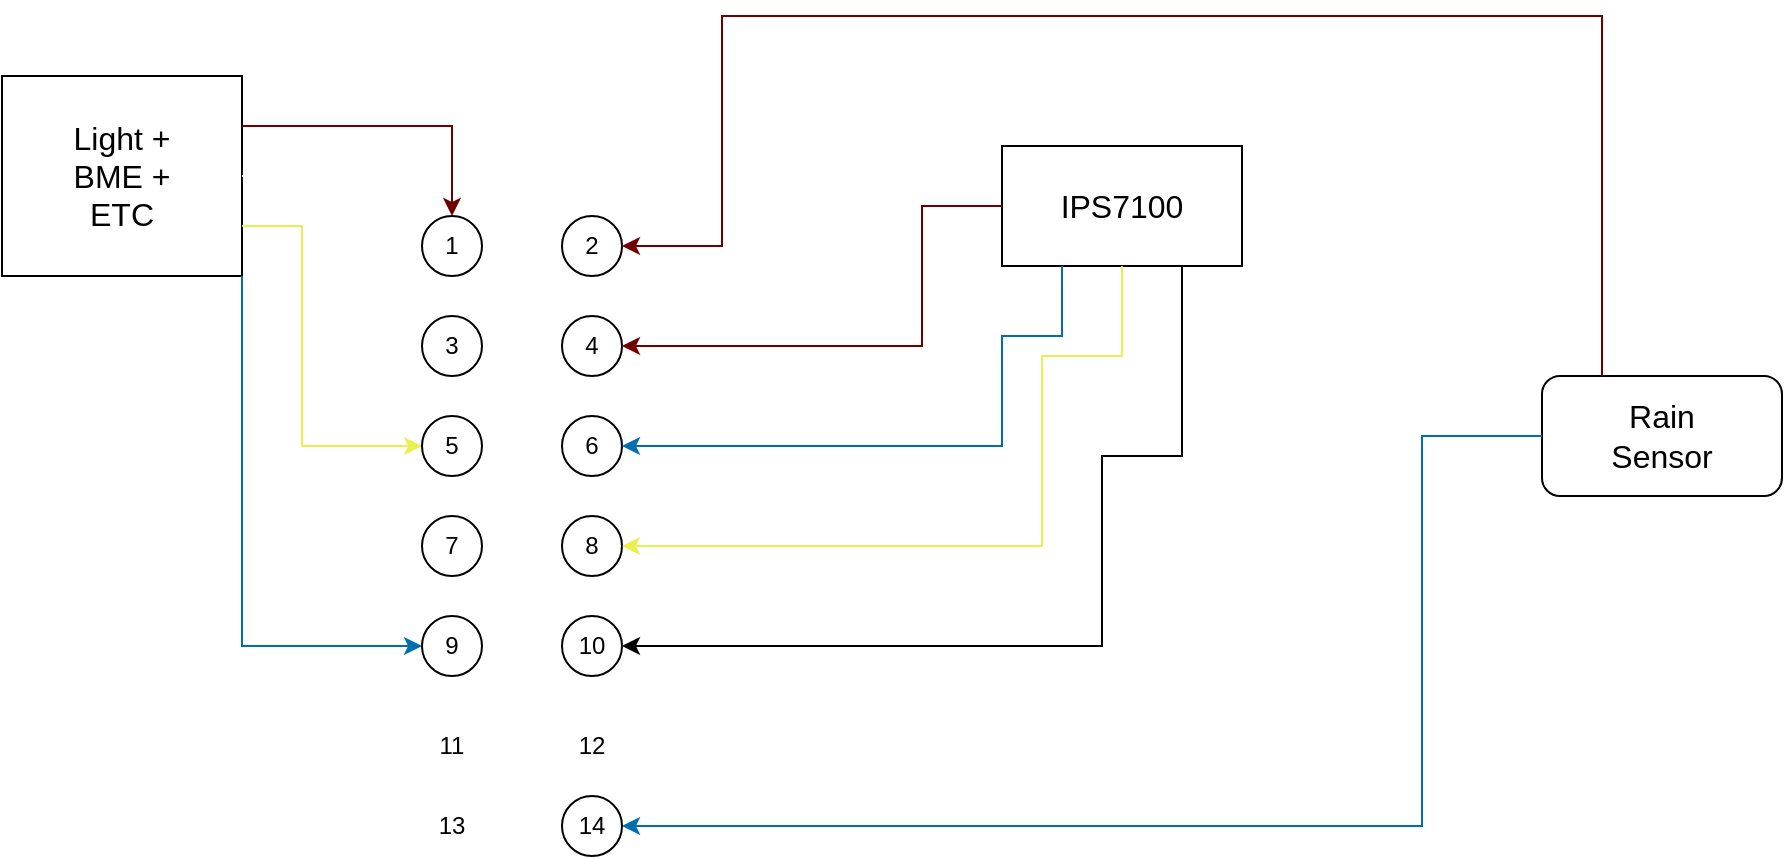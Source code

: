 <mxfile version="21.5.1" type="github">
  <diagram name="Page-1" id="drrQ4DIsQp6mz2_PwpE8">
    <mxGraphModel dx="1500" dy="956" grid="1" gridSize="10" guides="1" tooltips="1" connect="1" arrows="1" fold="1" page="1" pageScale="1" pageWidth="1100" pageHeight="1700" math="0" shadow="0">
      <root>
        <mxCell id="0" />
        <mxCell id="1" parent="0" />
        <mxCell id="y-tZRomW3wRnPxOMZ4p1-2" value="" style="rounded=0;whiteSpace=wrap;html=1;" vertex="1" parent="1">
          <mxGeometry x="60" y="250" width="120" height="100" as="geometry" />
        </mxCell>
        <mxCell id="y-tZRomW3wRnPxOMZ4p1-3" value="&lt;font style=&quot;font-size: 16px;&quot;&gt;Light + BME + ETC&lt;/font&gt;" style="text;html=1;strokeColor=none;fillColor=none;align=center;verticalAlign=middle;whiteSpace=wrap;rounded=0;" vertex="1" parent="1">
          <mxGeometry x="90" y="285" width="60" height="30" as="geometry" />
        </mxCell>
        <mxCell id="y-tZRomW3wRnPxOMZ4p1-5" value="" style="endArrow=classic;html=1;rounded=0;exitX=1;exitY=0.5;exitDx=0;exitDy=0;entryX=0;entryY=0.5;entryDx=0;entryDy=0;strokeColor=#FFFFFF;" edge="1" parent="1" source="y-tZRomW3wRnPxOMZ4p1-2" target="y-tZRomW3wRnPxOMZ4p1-16">
          <mxGeometry width="50" height="50" relative="1" as="geometry">
            <mxPoint x="370" y="690" as="sourcePoint" />
            <mxPoint x="260" y="390" as="targetPoint" />
            <Array as="points">
              <mxPoint x="220" y="300" />
              <mxPoint x="220" y="385" />
            </Array>
          </mxGeometry>
        </mxCell>
        <mxCell id="y-tZRomW3wRnPxOMZ4p1-6" value="" style="endArrow=classic;html=1;rounded=0;exitX=1;exitY=0.25;exitDx=0;exitDy=0;entryX=0.5;entryY=0;entryDx=0;entryDy=0;fillColor=#a20025;strokeColor=#6F0000;" edge="1" parent="1" source="y-tZRomW3wRnPxOMZ4p1-2" target="y-tZRomW3wRnPxOMZ4p1-15">
          <mxGeometry width="50" height="50" relative="1" as="geometry">
            <mxPoint x="370" y="690" as="sourcePoint" />
            <mxPoint x="260" y="310" as="targetPoint" />
            <Array as="points">
              <mxPoint x="285" y="275" />
            </Array>
          </mxGeometry>
        </mxCell>
        <mxCell id="y-tZRomW3wRnPxOMZ4p1-7" value="" style="endArrow=classic;html=1;rounded=0;exitX=1;exitY=0.75;exitDx=0;exitDy=0;entryX=0;entryY=0.5;entryDx=0;entryDy=0;strokeColor=#EBF052;" edge="1" parent="1" source="y-tZRomW3wRnPxOMZ4p1-2" target="y-tZRomW3wRnPxOMZ4p1-17">
          <mxGeometry width="50" height="50" relative="1" as="geometry">
            <mxPoint x="370" y="690" as="sourcePoint" />
            <mxPoint x="285" y="430" as="targetPoint" />
            <Array as="points">
              <mxPoint x="210" y="325" />
              <mxPoint x="210" y="435" />
            </Array>
          </mxGeometry>
        </mxCell>
        <mxCell id="y-tZRomW3wRnPxOMZ4p1-14" value="" style="endArrow=classic;html=1;rounded=0;exitX=1;exitY=1;exitDx=0;exitDy=0;entryX=0;entryY=0.5;entryDx=0;entryDy=0;fillColor=#1ba1e2;strokeColor=#006EAF;" edge="1" parent="1" source="y-tZRomW3wRnPxOMZ4p1-2" target="y-tZRomW3wRnPxOMZ4p1-18">
          <mxGeometry width="50" height="50" relative="1" as="geometry">
            <mxPoint x="370" y="670" as="sourcePoint" />
            <mxPoint x="260" y="490" as="targetPoint" />
            <Array as="points">
              <mxPoint x="180" y="535" />
            </Array>
          </mxGeometry>
        </mxCell>
        <mxCell id="y-tZRomW3wRnPxOMZ4p1-15" value="" style="ellipse;whiteSpace=wrap;html=1;aspect=fixed;" vertex="1" parent="1">
          <mxGeometry x="270" y="320" width="30" height="30" as="geometry" />
        </mxCell>
        <mxCell id="y-tZRomW3wRnPxOMZ4p1-16" value="" style="ellipse;whiteSpace=wrap;html=1;aspect=fixed;" vertex="1" parent="1">
          <mxGeometry x="270" y="370" width="30" height="30" as="geometry" />
        </mxCell>
        <mxCell id="y-tZRomW3wRnPxOMZ4p1-17" value="" style="ellipse;whiteSpace=wrap;html=1;aspect=fixed;" vertex="1" parent="1">
          <mxGeometry x="270" y="420" width="30" height="30" as="geometry" />
        </mxCell>
        <mxCell id="y-tZRomW3wRnPxOMZ4p1-18" value="" style="ellipse;whiteSpace=wrap;html=1;aspect=fixed;" vertex="1" parent="1">
          <mxGeometry x="270" y="520" width="30" height="30" as="geometry" />
        </mxCell>
        <mxCell id="y-tZRomW3wRnPxOMZ4p1-22" value="1" style="text;html=1;strokeColor=none;fillColor=none;align=center;verticalAlign=middle;whiteSpace=wrap;rounded=0;" vertex="1" parent="1">
          <mxGeometry x="255" y="320" width="60" height="30" as="geometry" />
        </mxCell>
        <mxCell id="y-tZRomW3wRnPxOMZ4p1-23" value="3" style="text;html=1;strokeColor=none;fillColor=none;align=center;verticalAlign=middle;whiteSpace=wrap;rounded=0;" vertex="1" parent="1">
          <mxGeometry x="255" y="370" width="60" height="30" as="geometry" />
        </mxCell>
        <mxCell id="y-tZRomW3wRnPxOMZ4p1-24" value="5" style="text;html=1;strokeColor=none;fillColor=none;align=center;verticalAlign=middle;whiteSpace=wrap;rounded=0;" vertex="1" parent="1">
          <mxGeometry x="255" y="420" width="60" height="30" as="geometry" />
        </mxCell>
        <mxCell id="y-tZRomW3wRnPxOMZ4p1-25" value="9" style="text;html=1;strokeColor=none;fillColor=none;align=center;verticalAlign=middle;whiteSpace=wrap;rounded=0;" vertex="1" parent="1">
          <mxGeometry x="255" y="520" width="60" height="30" as="geometry" />
        </mxCell>
        <mxCell id="y-tZRomW3wRnPxOMZ4p1-41" style="edgeStyle=orthogonalEdgeStyle;rounded=0;orthogonalLoop=1;jettySize=auto;html=1;exitX=0;exitY=0;exitDx=0;exitDy=0;entryX=0.5;entryY=0;entryDx=0;entryDy=0;" edge="1" parent="1" source="y-tZRomW3wRnPxOMZ4p1-26" target="y-tZRomW3wRnPxOMZ4p1-27">
          <mxGeometry relative="1" as="geometry" />
        </mxCell>
        <mxCell id="y-tZRomW3wRnPxOMZ4p1-26" value="" style="ellipse;whiteSpace=wrap;html=1;aspect=fixed;" vertex="1" parent="1">
          <mxGeometry x="270" y="470" width="30" height="30" as="geometry" />
        </mxCell>
        <mxCell id="y-tZRomW3wRnPxOMZ4p1-27" value="7" style="text;html=1;strokeColor=none;fillColor=none;align=center;verticalAlign=middle;whiteSpace=wrap;rounded=0;" vertex="1" parent="1">
          <mxGeometry x="255" y="470" width="60" height="30" as="geometry" />
        </mxCell>
        <mxCell id="y-tZRomW3wRnPxOMZ4p1-28" value="11" style="text;html=1;strokeColor=none;fillColor=none;align=center;verticalAlign=middle;whiteSpace=wrap;rounded=0;" vertex="1" parent="1">
          <mxGeometry x="255" y="570" width="60" height="30" as="geometry" />
        </mxCell>
        <mxCell id="y-tZRomW3wRnPxOMZ4p1-29" value="13" style="text;html=1;strokeColor=none;fillColor=none;align=center;verticalAlign=middle;whiteSpace=wrap;rounded=0;" vertex="1" parent="1">
          <mxGeometry x="255" y="610" width="60" height="30" as="geometry" />
        </mxCell>
        <mxCell id="y-tZRomW3wRnPxOMZ4p1-31" value="" style="rounded=0;whiteSpace=wrap;html=1;" vertex="1" parent="1">
          <mxGeometry x="560" y="285" width="120" height="60" as="geometry" />
        </mxCell>
        <mxCell id="y-tZRomW3wRnPxOMZ4p1-32" value="&lt;font style=&quot;font-size: 16px;&quot;&gt;IPS7100&lt;/font&gt;" style="text;html=1;strokeColor=none;fillColor=none;align=center;verticalAlign=middle;whiteSpace=wrap;rounded=0;" vertex="1" parent="1">
          <mxGeometry x="590" y="300" width="60" height="30" as="geometry" />
        </mxCell>
        <mxCell id="y-tZRomW3wRnPxOMZ4p1-36" value="" style="ellipse;whiteSpace=wrap;html=1;aspect=fixed;" vertex="1" parent="1">
          <mxGeometry x="340" y="320" width="30" height="30" as="geometry" />
        </mxCell>
        <mxCell id="y-tZRomW3wRnPxOMZ4p1-37" value="" style="ellipse;whiteSpace=wrap;html=1;aspect=fixed;" vertex="1" parent="1">
          <mxGeometry x="340" y="370" width="30" height="30" as="geometry" />
        </mxCell>
        <mxCell id="y-tZRomW3wRnPxOMZ4p1-38" value="" style="ellipse;whiteSpace=wrap;html=1;aspect=fixed;" vertex="1" parent="1">
          <mxGeometry x="340" y="420" width="30" height="30" as="geometry" />
        </mxCell>
        <mxCell id="y-tZRomW3wRnPxOMZ4p1-39" value="" style="ellipse;whiteSpace=wrap;html=1;aspect=fixed;" vertex="1" parent="1">
          <mxGeometry x="340" y="470" width="30" height="30" as="geometry" />
        </mxCell>
        <mxCell id="y-tZRomW3wRnPxOMZ4p1-40" value="" style="ellipse;whiteSpace=wrap;html=1;aspect=fixed;" vertex="1" parent="1">
          <mxGeometry x="340" y="520" width="30" height="30" as="geometry" />
        </mxCell>
        <mxCell id="y-tZRomW3wRnPxOMZ4p1-43" value="2" style="text;html=1;strokeColor=none;fillColor=none;align=center;verticalAlign=middle;whiteSpace=wrap;rounded=0;" vertex="1" parent="1">
          <mxGeometry x="325" y="320" width="60" height="30" as="geometry" />
        </mxCell>
        <mxCell id="y-tZRomW3wRnPxOMZ4p1-44" value="4" style="text;html=1;strokeColor=none;fillColor=none;align=center;verticalAlign=middle;whiteSpace=wrap;rounded=0;" vertex="1" parent="1">
          <mxGeometry x="325" y="370" width="60" height="30" as="geometry" />
        </mxCell>
        <mxCell id="y-tZRomW3wRnPxOMZ4p1-45" value="6" style="text;html=1;strokeColor=none;fillColor=none;align=center;verticalAlign=middle;whiteSpace=wrap;rounded=0;" vertex="1" parent="1">
          <mxGeometry x="325" y="420" width="60" height="30" as="geometry" />
        </mxCell>
        <mxCell id="y-tZRomW3wRnPxOMZ4p1-46" value="8" style="text;html=1;strokeColor=none;fillColor=none;align=center;verticalAlign=middle;whiteSpace=wrap;rounded=0;" vertex="1" parent="1">
          <mxGeometry x="325" y="470" width="60" height="30" as="geometry" />
        </mxCell>
        <mxCell id="y-tZRomW3wRnPxOMZ4p1-47" value="10" style="text;html=1;strokeColor=none;fillColor=none;align=center;verticalAlign=middle;whiteSpace=wrap;rounded=0;" vertex="1" parent="1">
          <mxGeometry x="325" y="520" width="60" height="30" as="geometry" />
        </mxCell>
        <mxCell id="y-tZRomW3wRnPxOMZ4p1-50" value="" style="rounded=1;whiteSpace=wrap;html=1;" vertex="1" parent="1">
          <mxGeometry x="830" y="400" width="120" height="60" as="geometry" />
        </mxCell>
        <mxCell id="y-tZRomW3wRnPxOMZ4p1-51" value="&lt;font style=&quot;font-size: 16px;&quot;&gt;Rain Sensor&lt;/font&gt;" style="text;html=1;strokeColor=none;fillColor=none;align=center;verticalAlign=middle;whiteSpace=wrap;rounded=0;" vertex="1" parent="1">
          <mxGeometry x="860" y="415" width="60" height="30" as="geometry" />
        </mxCell>
        <mxCell id="y-tZRomW3wRnPxOMZ4p1-54" value="" style="endArrow=classic;html=1;rounded=0;exitX=0.25;exitY=0;exitDx=0;exitDy=0;entryX=1;entryY=0.5;entryDx=0;entryDy=0;fillColor=#a20025;strokeColor=#6F0000;" edge="1" parent="1" source="y-tZRomW3wRnPxOMZ4p1-50" target="y-tZRomW3wRnPxOMZ4p1-36">
          <mxGeometry width="50" height="50" relative="1" as="geometry">
            <mxPoint x="370" y="570" as="sourcePoint" />
            <mxPoint x="460" y="380" as="targetPoint" />
            <Array as="points">
              <mxPoint x="860" y="220" />
              <mxPoint x="420" y="220" />
              <mxPoint x="420" y="335" />
            </Array>
          </mxGeometry>
        </mxCell>
        <mxCell id="y-tZRomW3wRnPxOMZ4p1-55" value="" style="endArrow=classic;html=1;rounded=0;exitX=0;exitY=0.5;exitDx=0;exitDy=0;entryX=1;entryY=0.5;entryDx=0;entryDy=0;fillColor=#a20025;strokeColor=#6F0000;" edge="1" parent="1" source="y-tZRomW3wRnPxOMZ4p1-31" target="y-tZRomW3wRnPxOMZ4p1-37">
          <mxGeometry width="50" height="50" relative="1" as="geometry">
            <mxPoint x="370" y="570" as="sourcePoint" />
            <mxPoint x="420" y="410" as="targetPoint" />
            <Array as="points">
              <mxPoint x="520" y="315" />
              <mxPoint x="520" y="385" />
            </Array>
          </mxGeometry>
        </mxCell>
        <mxCell id="y-tZRomW3wRnPxOMZ4p1-56" value="" style="endArrow=classic;html=1;rounded=0;exitX=0.25;exitY=1;exitDx=0;exitDy=0;entryX=1;entryY=0.5;entryDx=0;entryDy=0;fillColor=#1ba1e2;strokeColor=#006EAF;" edge="1" parent="1" source="y-tZRomW3wRnPxOMZ4p1-31" target="y-tZRomW3wRnPxOMZ4p1-38">
          <mxGeometry width="50" height="50" relative="1" as="geometry">
            <mxPoint x="370" y="570" as="sourcePoint" />
            <mxPoint x="430" y="460" as="targetPoint" />
            <Array as="points">
              <mxPoint x="590" y="380" />
              <mxPoint x="560" y="380" />
              <mxPoint x="560" y="435" />
            </Array>
          </mxGeometry>
        </mxCell>
        <mxCell id="y-tZRomW3wRnPxOMZ4p1-57" value="" style="endArrow=classic;html=1;rounded=0;exitX=0.5;exitY=1;exitDx=0;exitDy=0;entryX=1;entryY=0.5;entryDx=0;entryDy=0;strokeColor=#EBF052;" edge="1" parent="1" source="y-tZRomW3wRnPxOMZ4p1-31" target="y-tZRomW3wRnPxOMZ4p1-39">
          <mxGeometry width="50" height="50" relative="1" as="geometry">
            <mxPoint x="370" y="570" as="sourcePoint" />
            <mxPoint x="440" y="530" as="targetPoint" />
            <Array as="points">
              <mxPoint x="620" y="390" />
              <mxPoint x="580" y="390" />
              <mxPoint x="580" y="485" />
            </Array>
          </mxGeometry>
        </mxCell>
        <mxCell id="y-tZRomW3wRnPxOMZ4p1-58" value="" style="endArrow=classic;html=1;rounded=0;exitX=0.75;exitY=1;exitDx=0;exitDy=0;entryX=1;entryY=0.5;entryDx=0;entryDy=0;" edge="1" parent="1" source="y-tZRomW3wRnPxOMZ4p1-31" target="y-tZRomW3wRnPxOMZ4p1-40">
          <mxGeometry width="50" height="50" relative="1" as="geometry">
            <mxPoint x="370" y="570" as="sourcePoint" />
            <mxPoint x="420" y="520" as="targetPoint" />
            <Array as="points">
              <mxPoint x="650" y="440" />
              <mxPoint x="610" y="440" />
              <mxPoint x="610" y="535" />
            </Array>
          </mxGeometry>
        </mxCell>
        <mxCell id="y-tZRomW3wRnPxOMZ4p1-59" value="" style="endArrow=classic;html=1;rounded=0;exitX=0;exitY=0.5;exitDx=0;exitDy=0;entryX=1;entryY=0.5;entryDx=0;entryDy=0;fillColor=#1ba1e2;strokeColor=#006EAF;" edge="1" parent="1" source="y-tZRomW3wRnPxOMZ4p1-50" target="y-tZRomW3wRnPxOMZ4p1-61">
          <mxGeometry width="50" height="50" relative="1" as="geometry">
            <mxPoint x="370" y="570" as="sourcePoint" />
            <mxPoint x="390" y="630" as="targetPoint" />
            <Array as="points">
              <mxPoint x="770" y="430" />
              <mxPoint x="770" y="625" />
            </Array>
          </mxGeometry>
        </mxCell>
        <mxCell id="y-tZRomW3wRnPxOMZ4p1-61" value="" style="ellipse;whiteSpace=wrap;html=1;aspect=fixed;" vertex="1" parent="1">
          <mxGeometry x="340" y="610" width="30" height="30" as="geometry" />
        </mxCell>
        <mxCell id="y-tZRomW3wRnPxOMZ4p1-62" value="12" style="text;html=1;strokeColor=none;fillColor=none;align=center;verticalAlign=middle;whiteSpace=wrap;rounded=0;" vertex="1" parent="1">
          <mxGeometry x="325" y="570" width="60" height="30" as="geometry" />
        </mxCell>
        <mxCell id="y-tZRomW3wRnPxOMZ4p1-63" value="14" style="text;html=1;strokeColor=none;fillColor=none;align=center;verticalAlign=middle;whiteSpace=wrap;rounded=0;" vertex="1" parent="1">
          <mxGeometry x="325" y="610" width="60" height="30" as="geometry" />
        </mxCell>
      </root>
    </mxGraphModel>
  </diagram>
</mxfile>
